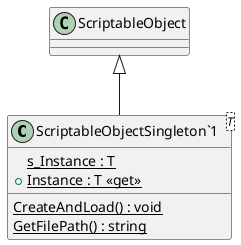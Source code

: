 @startuml
class "ScriptableObjectSingleton`1"<T> {
    {static} s_Instance : T
    + {static} Instance : T <<get>>
    {static} CreateAndLoad() : void
    {static} GetFilePath() : string
}
ScriptableObject <|-- "ScriptableObjectSingleton`1"
@enduml
